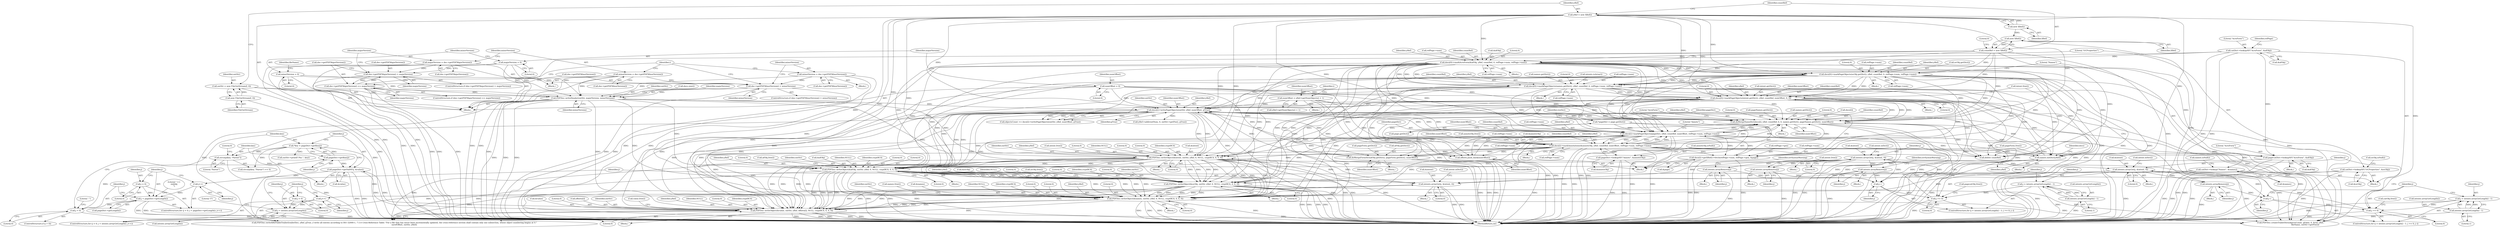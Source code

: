 digraph "0_poppler_5c9b08a875b07853be6c44e43ff5f7f059df666a@API" {
"1001024" [label="(Call,strcmp(key, \"Parent\"))"];
"1001013" [label="(Call,*key = pageDict->getKey(j))"];
"1001015" [label="(Call,pageDict->getKey(j))"];
"1001007" [label="(Call,j > 0)"];
"1001000" [label="(Call,j < pageDict->getLength())"];
"1000997" [label="(Call,j = 0)"];
"1001003" [label="(Call,j++)"];
"1001018" [label="(Call,pageDict->getValNF(j, &value))"];
"1001039" [label="(Call,PDFDoc::writeObject(&value, outStr, yRef, offsets[i], NULL, cryptRC4, 0, 0, 0))"];
"1000848" [label="(Call,PDFDoc::writeObject(&intent, outStr, yRef, 0, NULL, cryptRC4, 0, 0, 0))"];
"1000840" [label="(Call,intents.arrayGet(j, &intent, 0))"];
"1000833" [label="(Call,j < intents.arrayGetLength())"];
"1000836" [label="(Call,j++)"];
"1000830" [label="(Call,j = 0)"];
"1000466" [label="(Call,intents.arrayGet(j, &intent, 0))"];
"1000459" [label="(Call,j >= 0)"];
"1000454" [label="(Call,j = intents.arrayGetLength() - 1)"];
"1000456" [label="(Call,intents.arrayGetLength() - 1)"];
"1000462" [label="(Call,j--)"];
"1000558" [label="(Call,intents.arrayRemove(j))"];
"1000537" [label="(Call,intents.arrayRemove(j))"];
"1000548" [label="(Call,intents.arrayRemove(j))"];
"1000592" [label="(Call,intents.arrayGet(j, &intent, 0))"];
"1000585" [label="(Call,j >= 0)"];
"1000588" [label="(Call,j--)"];
"1000609" [label="(Call,intents.arrayRemove(j))"];
"1000580" [label="(Call,j = intents.arrayGetLength() - 1)"];
"1000582" [label="(Call,intents.arrayGetLength() - 1)"];
"1000792" [label="(Call,docs[i]->writePageObjects(outStr, yRef, numOffset, gTrue))"];
"1000316" [label="(Call,PDFDoc::writeHeader(outStr, majorVersion, minorVersion))"];
"1000299" [label="(Call,outStr = new FileOutStream(f, 0))"];
"1000301" [label="(Call,new FileOutStream(f, 0))"];
"1000124" [label="(Call,majorVersion = 0)"];
"1000234" [label="(Call,majorVersion = doc->getPDFMajorVersion())"];
"1000242" [label="(Call,doc->getPDFMajorVersion() == majorVersion)"];
"1000230" [label="(Call,doc->getPDFMajorVersion() > majorVersion)"];
"1000237" [label="(Call,minorVersion = doc->getPDFMinorVersion())"];
"1000247" [label="(Call,doc->getPDFMinorVersion() > minorVersion)"];
"1000251" [label="(Call,minorVersion = doc->getPDFMinorVersion())"];
"1000128" [label="(Call,minorVersion = 0)"];
"1000747" [label="(Call,doMergeNameDict(docs[i], yRef, countRef, 0, 0, names.getDict(), pageNames.getDict(), numOffset))"];
"1000303" [label="(Call,yRef = new XRef())"];
"1000305" [label="(Call,new XRef())"];
"1000600" [label="(Call,docs[0]->markPageObjects(intent.getDict(), yRef, countRef, numOffset, 0, 0))"];
"1000403" [label="(Call,docs[0]->markPageObjects(names.getDict(), yRef, countRef, 0, refPage->num, refPage->num))"];
"1000380" [label="(Call,docs[0]->markPageObjects(ocObj.getDict(), yRef, countRef, 0, refPage->num, refPage->num))"];
"1000356" [label="(Call,docs[0]->markAcroForm(&afObj, yRef, countRef, 0, refPage->num, refPage->num))"];
"1000341" [label="(Call,catDict->lookupNF(\"AcroForm\", &afObj))"];
"1000307" [label="(Call,countRef = new XRef())"];
"1000309" [label="(Call,new XRef())"];
"1000110" [label="(Call,numOffset = 0)"];
"1000745" [label="(Call,names.initDict(yRef))"];
"1000707" [label="(Call,docs[i]->markAnnotations(&annotsObj, yRef, countRef, numOffset, refPage->num, refPage->num))"];
"1000699" [label="(Call,pageDict->lookupNF(\"Annots\", &annotsObj))"];
"1000687" [label="(Call,docs[i]->markPageObjects(pageDict, yRef, countRef, numOffset, refPage->num, refPage->num))"];
"1000661" [label="(Call,*pageDict = page.getDict())"];
"1000685" [label="(Call,offsets.push_back(numOffset))"];
"1000797" [label="(Call,numOffset = yRef->getNumObjects() + 1)"];
"1000651" [label="(Call,docs[i]->getXRef()->fetch(refPage->num, refPage->gen, &page))"];
"1000783" [label="(Call,doMergeFormDict(afObj.getDict(), pageForm.getDict(), numOffset))"];
"1000889" [label="(Call,PDFDoc::writeObject(&ocObj, outStr, yRef, 0, NULL, cryptRC4, 0, 0, 0))"];
"1000368" [label="(Call,catDict->lookupNF(\"OCProperties\", &ocObj))"];
"1000869" [label="(Call,PDFDoc::writeObject(&afObj, outStr, yRef, 0, NULL, cryptRC4, 0, 0, 0))"];
"1000775" [label="(Call,pageCatDict->lookupNF(\"AcroForm\", &afObj))"];
"1000909" [label="(Call,PDFDoc::writeObject(&names, outStr, yRef, 0, NULL, cryptRC4, 0, 0, 0))"];
"1000391" [label="(Call,catDict->lookup(\"Names\", &names))"];
"1000457" [label="(Call,intents.arrayGetLength())"];
"1001002" [label="(Call,pageDict->getLength())"];
"1000661" [label="(Call,*pageDict = page.getDict())"];
"1000600" [label="(Call,docs[0]->markPageObjects(intent.getDict(), yRef, countRef, numOffset, 0, 0))"];
"1000592" [label="(Call,intents.arrayGet(j, &intent, 0))"];
"1000739" [label="(Block,)"];
"1000570" [label="(Call,pagecatObj.free())"];
"1000910" [label="(Call,&names)"];
"1000609" [label="(Call,intents.arrayRemove(j))"];
"1000316" [label="(Call,PDFDoc::writeHeader(outStr, majorVersion, minorVersion))"];
"1000369" [label="(Literal,\"OCProperties\")"];
"1000110" [label="(Call,numOffset = 0)"];
"1001051" [label="(Literal,0)"];
"1000835" [label="(Call,intents.arrayGetLength())"];
"1000834" [label="(Identifier,j)"];
"1000701" [label="(Call,&annotsObj)"];
"1000785" [label="(Call,pageForm.getDict())"];
"1000794" [label="(Identifier,yRef)"];
"1000878" [label="(Literal,0)"];
"1001040" [label="(Call,&value)"];
"1000605" [label="(Literal,0)"];
"1000873" [label="(Identifier,yRef)"];
"1000328" [label="(Block,)"];
"1000593" [label="(Identifier,j)"];
"1000461" [label="(Literal,0)"];
"1000999" [label="(Literal,0)"];
"1001026" [label="(Literal,\"Parent\")"];
"1000307" [label="(Call,countRef = new XRef())"];
"1000463" [label="(Identifier,j)"];
"1000793" [label="(Identifier,outStr)"];
"1000584" [label="(Literal,1)"];
"1000915" [label="(Identifier,NULL)"];
"1000317" [label="(Identifier,outStr)"];
"1000357" [label="(Call,&afObj)"];
"1000782" [label="(Block,)"];
"1000663" [label="(Call,page.getDict())"];
"1000687" [label="(Call,docs[i]->markPageObjects(pageDict, yRef, countRef, numOffset, refPage->num, refPage->num))"];
"1000912" [label="(Identifier,outStr)"];
"1000836" [label="(Call,j++)"];
"1000877" [label="(Literal,0)"];
"1000536" [label="(Block,)"];
"1000557" [label="(Block,)"];
"1000602" [label="(Identifier,yRef)"];
"1000404" [label="(Call,names.getDict())"];
"1000705" [label="(Call,annotsObj.isNull())"];
"1000305" [label="(Call,new XRef())"];
"1000708" [label="(Call,&annotsObj)"];
"1000248" [label="(Call,doc->getPDFMinorVersion())"];
"1001007" [label="(Call,j > 0)"];
"1000807" [label="(Call,yRef->add(rootNum, 0, outStr->getPos(), gTrue))"];
"1000784" [label="(Call,afObj.getDict())"];
"1000831" [label="(Identifier,j)"];
"1000861" [label="(Literal,\"]\")"];
"1000392" [label="(Literal,\"Names\")"];
"1000690" [label="(Identifier,countRef)"];
"1000384" [label="(Literal,0)"];
"1001050" [label="(Literal,0)"];
"1000385" [label="(Call,refPage->num)"];
"1000919" [label="(Literal,0)"];
"1001001" [label="(Identifier,j)"];
"1000852" [label="(Identifier,yRef)"];
"1000407" [label="(Literal,0)"];
"1000375" [label="(Call,ocObj.isNull())"];
"1000547" [label="(Block,)"];
"1001044" [label="(Call,offsets[i])"];
"1000124" [label="(Call,majorVersion = 0)"];
"1000743" [label="(Block,)"];
"1001042" [label="(Identifier,outStr)"];
"1000842" [label="(Call,&intent)"];
"1000859" [label="(Call,intent.free())"];
"1000251" [label="(Call,minorVersion = doc->getPDFMinorVersion())"];
"1000300" [label="(Identifier,outStr)"];
"1000464" [label="(Block,)"];
"1000458" [label="(Literal,1)"];
"1000368" [label="(Call,catDict->lookupNF(\"OCProperties\", &ocObj))"];
"1000841" [label="(Identifier,j)"];
"1000579" [label="(ControlStructure,for (j = intents.arrayGetLength() - 1; j >= 0; j--))"];
"1000581" [label="(Identifier,j)"];
"1000624" [label="(Block,)"];
"1000467" [label="(Identifier,j)"];
"1000751" [label="(Identifier,yRef)"];
"1000856" [label="(Literal,0)"];
"1000548" [label="(Call,intents.arrayRemove(j))"];
"1000783" [label="(Call,doMergeFormDict(afObj.getDict(), pageForm.getDict(), numOffset))"];
"1000558" [label="(Call,intents.arrayRemove(j))"];
"1000589" [label="(Identifier,j)"];
"1000689" [label="(Identifier,yRef)"];
"1000832" [label="(Literal,0)"];
"1000253" [label="(Call,doc->getPDFMinorVersion())"];
"1000466" [label="(Call,intents.arrayGet(j, &intent, 0))"];
"1000920" [label="(Call,names.free())"];
"1000361" [label="(Literal,0)"];
"1000747" [label="(Call,doMergeNameDict(docs[i], yRef, countRef, 0, 0, names.getDict(), pageNames.getDict(), numOffset))"];
"1000236" [label="(Call,doc->getPDFMajorVersion())"];
"1000599" [label="(Block,)"];
"1000342" [label="(Literal,\"AcroForm\")"];
"1000551" [label="(Identifier,errSyntaxWarning)"];
"1001020" [label="(Call,&value)"];
"1000612" [label="(Call,catObj.free())"];
"1000691" [label="(Identifier,numOffset)"];
"1000711" [label="(Identifier,countRef)"];
"1001015" [label="(Call,pageDict->getKey(j))"];
"1000775" [label="(Call,pageCatDict->lookupNF(\"AcroForm\", &afObj))"];
"1001084" [label="(Call,PDFDoc::writeXRefTableTrailer(trailerDict, yRef, gTrue, // write all entries according to ISO 32000-1, 7.5.4 Cross-Reference Table: \"For a file that has never been incrementally updated, the cross-reference section shall contain only one subsection, whose object numbering begins at 0.\"\n                                uxrefOffset, outStr, yRef))"];
"1000655" [label="(Call,refPage->gen)"];
"1000658" [label="(Call,&page)"];
"1000906" [label="(Block,)"];
"1000838" [label="(Block,)"];
"1000560" [label="(Call,intent.free())"];
"1000699" [label="(Call,pageDict->lookupNF(\"Annots\", &annotsObj))"];
"1000913" [label="(Identifier,yRef)"];
"1000590" [label="(Block,)"];
"1000299" [label="(Call,outStr = new FileOutStream(f, 0))"];
"1000754" [label="(Literal,0)"];
"1000383" [label="(Identifier,countRef)"];
"1000111" [label="(Identifier,numOffset)"];
"1001018" [label="(Call,pageDict->getValNF(j, &value))"];
"1001052" [label="(Call,value.free())"];
"1000104" [label="(Block,)"];
"1000900" [label="(Call,ocObj.free())"];
"1000776" [label="(Literal,\"AcroForm\")"];
"1000854" [label="(Identifier,NULL)"];
"1000250" [label="(Block,)"];
"1000462" [label="(Call,j--)"];
"1000889" [label="(Call,PDFDoc::writeObject(&ocObj, outStr, yRef, 0, NULL, cryptRC4, 0, 0, 0))"];
"1000745" [label="(Call,names.initDict(yRef))"];
"1000326" [label="(Call,docs.size())"];
"1000232" [label="(Identifier,majorVersion)"];
"1000756" [label="(Call,pageNames.getDict())"];
"1000238" [label="(Identifier,minorVersion)"];
"1000382" [label="(Identifier,yRef)"];
"1000700" [label="(Literal,\"Annots\")"];
"1000894" [label="(Literal,0)"];
"1000880" [label="(Call,afObj.free())"];
"1000341" [label="(Call,catDict->lookupNF(\"AcroForm\", &afObj))"];
"1000606" [label="(Literal,0)"];
"1000755" [label="(Call,names.getDict())"];
"1000359" [label="(Identifier,yRef)"];
"1000370" [label="(Call,&ocObj)"];
"1000786" [label="(Identifier,numOffset)"];
"1000456" [label="(Call,intents.arrayGetLength() - 1)"];
"1000896" [label="(Identifier,cryptRC4)"];
"1000393" [label="(Call,&names)"];
"1000692" [label="(Call,refPage->num)"];
"1000585" [label="(Call,j >= 0)"];
"1000695" [label="(Call,refPage->num)"];
"1000774" [label="(Block,)"];
"1000710" [label="(Identifier,yRef)"];
"1000130" [label="(Literal,0)"];
"1000662" [label="(Identifier,pageDict)"];
"1000129" [label="(Identifier,minorVersion)"];
"1000601" [label="(Call,intent.getDict())"];
"1000787" [label="(Call,pageForm.free())"];
"1000886" [label="(Block,)"];
"1000916" [label="(Identifier,cryptRC4)"];
"1000706" [label="(Block,)"];
"1000753" [label="(Literal,0)"];
"1000688" [label="(Identifier,pageDict)"];
"1001043" [label="(Identifier,yRef)"];
"1000857" [label="(Literal,0)"];
"1000128" [label="(Call,minorVersion = 0)"];
"1000379" [label="(Block,)"];
"1000306" [label="(Identifier,XRef)"];
"1000898" [label="(Literal,0)"];
"1001047" [label="(Identifier,NULL)"];
"1000917" [label="(Literal,0)"];
"1000872" [label="(Identifier,outStr)"];
"1000797" [label="(Call,numOffset = yRef->getNumObjects() + 1)"];
"1000234" [label="(Call,majorVersion = doc->getPDFMajorVersion())"];
"1000416" [label="(Call,intents.isArray())"];
"1000870" [label="(Call,&afObj)"];
"1000362" [label="(Call,refPage->num)"];
"1000249" [label="(Identifier,minorVersion)"];
"1001008" [label="(Identifier,j)"];
"1000666" [label="(Identifier,resDict)"];
"1001019" [label="(Identifier,j)"];
"1000837" [label="(Identifier,j)"];
"1000610" [label="(Identifier,j)"];
"1000402" [label="(Block,)"];
"1000853" [label="(Literal,0)"];
"1000847" [label="(Block,)"];
"1001027" [label="(Literal,0)"];
"1000301" [label="(Call,new FileOutStream(f, 0))"];
"1001013" [label="(Call,*key = pageDict->getKey(j))"];
"1000604" [label="(Identifier,numOffset)"];
"1000746" [label="(Identifier,yRef)"];
"1000918" [label="(Literal,0)"];
"1001054" [label="(Literal,\" >>\nendobj\n\")"];
"1000748" [label="(Call,docs[i])"];
"1000846" [label="(Call,intent.isDict())"];
"1000233" [label="(Block,)"];
"1000237" [label="(Call,minorVersion = doc->getPDFMinorVersion())"];
"1000830" [label="(Call,j = 0)"];
"1000583" [label="(Call,intents.arrayGetLength())"];
"1000855" [label="(Identifier,cryptRC4)"];
"1000241" [label="(ControlStructure,if (doc->getPDFMajorVersion() == majorVersion))"];
"1000892" [label="(Identifier,outStr)"];
"1000408" [label="(Call,refPage->num)"];
"1000209" [label="(Identifier,i)"];
"1000549" [label="(Identifier,j)"];
"1000454" [label="(Call,j = intents.arrayGetLength() - 1)"];
"1000235" [label="(Identifier,majorVersion)"];
"1000252" [label="(Identifier,minorVersion)"];
"1000411" [label="(Call,refPage->num)"];
"1000893" [label="(Identifier,yRef)"];
"1000712" [label="(Identifier,numOffset)"];
"1000244" [label="(Identifier,majorVersion)"];
"1000125" [label="(Identifier,majorVersion)"];
"1001075" [label="(Call,PDFDoc::createTrailerDict(objectsCount, gFalse, 0, &ref, yRef,\n                                                fileName, outStr->getPos()))"];
"1000243" [label="(Call,doc->getPDFMajorVersion())"];
"1000997" [label="(Call,j = 0)"];
"1000719" [label="(Call,annotsObj.free())"];
"1000707" [label="(Call,docs[i]->markAnnotations(&annotsObj, yRef, countRef, numOffset, refPage->num, refPage->num))"];
"1000849" [label="(Call,&intent)"];
"1000470" [label="(Literal,0)"];
"1000875" [label="(Identifier,NULL)"];
"1000356" [label="(Call,docs[0]->markAcroForm(&afObj, yRef, countRef, 0, refPage->num, refPage->num))"];
"1000752" [label="(Identifier,countRef)"];
"1000716" [label="(Call,refPage->num)"];
"1000381" [label="(Call,ocObj.getDict())"];
"1001011" [label="(Literal,\" \")"];
"1000634" [label="(Block,)"];
"1000455" [label="(Identifier,j)"];
"1001132" [label="(MethodReturn,int)"];
"1000890" [label="(Call,&ocObj)"];
"1000777" [label="(Call,&afObj)"];
"1001006" [label="(ControlStructure,if (j > 0))"];
"1000319" [label="(Identifier,minorVersion)"];
"1000231" [label="(Call,doc->getPDFMajorVersion())"];
"1000876" [label="(Identifier,cryptRC4)"];
"1000844" [label="(Literal,0)"];
"1000586" [label="(Identifier,j)"];
"1000343" [label="(Call,&afObj)"];
"1000230" [label="(Call,doc->getPDFMajorVersion() > majorVersion)"];
"1000914" [label="(Literal,0)"];
"1001025" [label="(Identifier,key)"];
"1000869" [label="(Call,PDFDoc::writeObject(&afObj, outStr, yRef, 0, NULL, cryptRC4, 0, 0, 0))"];
"1000848" [label="(Call,PDFDoc::writeObject(&intent, outStr, yRef, 0, NULL, cryptRC4, 0, 0, 0))"];
"1000347" [label="(Identifier,refPage)"];
"1000623" [label="(Identifier,i)"];
"1000580" [label="(Call,j = intents.arrayGetLength() - 1)"];
"1000833" [label="(Call,j < intents.arrayGetLength())"];
"1000468" [label="(Call,&intent)"];
"1000391" [label="(Call,catDict->lookup(\"Names\", &names))"];
"1000126" [label="(Literal,0)"];
"1001036" [label="(Call,outStr->printf(\"/%s \", key))"];
"1000312" [label="(Literal,0)"];
"1000403" [label="(Call,docs[0]->markPageObjects(names.getDict(), yRef, countRef, 0, refPage->num, refPage->num))"];
"1000598" [label="(Call,intent.isDict())"];
"1000459" [label="(Call,j >= 0)"];
"1001005" [label="(Block,)"];
"1001003" [label="(Call,j++)"];
"1000713" [label="(Call,refPage->num)"];
"1001004" [label="(Identifier,j)"];
"1000246" [label="(ControlStructure,if (doc->getPDFMinorVersion() > minorVersion))"];
"1000866" [label="(Block,)"];
"1000587" [label="(Literal,0)"];
"1000309" [label="(Call,new XRef())"];
"1001100" [label="(Call,delete countRef)"];
"1000380" [label="(Call,docs[0]->markPageObjects(ocObj.getDict(), yRef, countRef, 0, refPage->num, refPage->num))"];
"1000112" [label="(Literal,0)"];
"1000749" [label="(Identifier,docs)"];
"1000559" [label="(Identifier,j)"];
"1000318" [label="(Identifier,majorVersion)"];
"1000229" [label="(ControlStructure,if (doc->getPDFMajorVersion() > majorVersion))"];
"1001009" [label="(Literal,0)"];
"1000603" [label="(Identifier,countRef)"];
"1000365" [label="(Call,refPage->num)"];
"1000302" [label="(Identifier,FileOutStream)"];
"1000651" [label="(Call,docs[i]->getXRef()->fetch(refPage->num, refPage->gen, &page))"];
"1000686" [label="(Identifier,numOffset)"];
"1000798" [label="(Identifier,numOffset)"];
"1000588" [label="(Call,j--)"];
"1000909" [label="(Call,PDFDoc::writeObject(&names, outStr, yRef, 0, NULL, cryptRC4, 0, 0, 0))"];
"1001049" [label="(Literal,0)"];
"1000874" [label="(Literal,0)"];
"1000360" [label="(Identifier,countRef)"];
"1000472" [label="(Call,intent.isDict())"];
"1000858" [label="(Literal,0)"];
"1000829" [label="(ControlStructure,for (j = 0; j < intents.arrayGetLength(); j++))"];
"1000453" [label="(ControlStructure,for (j = intents.arrayGetLength() - 1; j >= 0; j--))"];
"1000538" [label="(Identifier,j)"];
"1000685" [label="(Call,offsets.push_back(numOffset))"];
"1000998" [label="(Identifier,j)"];
"1000757" [label="(Identifier,numOffset)"];
"1000879" [label="(Literal,0)"];
"1000239" [label="(Call,doc->getPDFMinorVersion())"];
"1001035" [label="(Block,)"];
"1000355" [label="(Block,)"];
"1001023" [label="(Call,strcmp(key, \"Parent\") == 0)"];
"1000406" [label="(Identifier,countRef)"];
"1001048" [label="(Identifier,cryptRC4)"];
"1000537" [label="(Call,intents.arrayRemove(j))"];
"1000799" [label="(Call,yRef->getNumObjects() + 1)"];
"1000792" [label="(Call,docs[i]->writePageObjects(outStr, yRef, numOffset, gTrue))"];
"1000895" [label="(Identifier,NULL)"];
"1000405" [label="(Identifier,yRef)"];
"1000308" [label="(Identifier,countRef)"];
"1000851" [label="(Identifier,outStr)"];
"1000594" [label="(Call,&intent)"];
"1000388" [label="(Call,refPage->num)"];
"1000790" [label="(Call,objectsCount += docs[i]->writePageObjects(outStr, yRef, numOffset, gTrue))"];
"1000242" [label="(Call,doc->getPDFMajorVersion() == majorVersion)"];
"1000398" [label="(Call,names.isNull())"];
"1000596" [label="(Literal,0)"];
"1000608" [label="(Block,)"];
"1001014" [label="(Identifier,key)"];
"1001039" [label="(Call,PDFDoc::writeObject(&value, outStr, yRef, offsets[i], NULL, cryptRC4, 0, 0, 0))"];
"1001016" [label="(Identifier,j)"];
"1000840" [label="(Call,intents.arrayGet(j, &intent, 0))"];
"1000460" [label="(Identifier,j)"];
"1000540" [label="(Identifier,errSyntaxWarning)"];
"1000310" [label="(Identifier,XRef)"];
"1000996" [label="(ControlStructure,for (j = 0; j < pageDict->getLength(); j++))"];
"1000303" [label="(Call,yRef = new XRef())"];
"1000304" [label="(Identifier,yRef)"];
"1000247" [label="(Call,doc->getPDFMinorVersion() > minorVersion)"];
"1000795" [label="(Identifier,numOffset)"];
"1000133" [label="(Identifier,fileName)"];
"1000759" [label="(Literal,\"AcroForm\")"];
"1000899" [label="(Literal,0)"];
"1001000" [label="(Call,j < pageDict->getLength())"];
"1000611" [label="(Call,intent.free())"];
"1001024" [label="(Call,strcmp(key, \"Parent\"))"];
"1000897" [label="(Literal,0)"];
"1000796" [label="(Identifier,gTrue)"];
"1000652" [label="(Call,refPage->num)"];
"1000582" [label="(Call,intents.arrayGetLength() - 1)"];
"1001024" -> "1001023"  [label="AST: "];
"1001024" -> "1001026"  [label="CFG: "];
"1001025" -> "1001024"  [label="AST: "];
"1001026" -> "1001024"  [label="AST: "];
"1001027" -> "1001024"  [label="CFG: "];
"1001024" -> "1001132"  [label="DDG: "];
"1001013" -> "1001024"  [label="DDG: "];
"1001013" -> "1001005"  [label="AST: "];
"1001013" -> "1001015"  [label="CFG: "];
"1001014" -> "1001013"  [label="AST: "];
"1001015" -> "1001013"  [label="AST: "];
"1001019" -> "1001013"  [label="CFG: "];
"1001013" -> "1001132"  [label="DDG: "];
"1001015" -> "1001013"  [label="DDG: "];
"1001013" -> "1001023"  [label="DDG: "];
"1001013" -> "1001036"  [label="DDG: "];
"1001015" -> "1001016"  [label="CFG: "];
"1001016" -> "1001015"  [label="AST: "];
"1001007" -> "1001015"  [label="DDG: "];
"1001015" -> "1001018"  [label="DDG: "];
"1001007" -> "1001006"  [label="AST: "];
"1001007" -> "1001009"  [label="CFG: "];
"1001008" -> "1001007"  [label="AST: "];
"1001009" -> "1001007"  [label="AST: "];
"1001011" -> "1001007"  [label="CFG: "];
"1001014" -> "1001007"  [label="CFG: "];
"1001007" -> "1001132"  [label="DDG: "];
"1001000" -> "1001007"  [label="DDG: "];
"1001000" -> "1000996"  [label="AST: "];
"1001000" -> "1001002"  [label="CFG: "];
"1001001" -> "1001000"  [label="AST: "];
"1001002" -> "1001000"  [label="AST: "];
"1001008" -> "1001000"  [label="CFG: "];
"1001054" -> "1001000"  [label="CFG: "];
"1001000" -> "1001132"  [label="DDG: "];
"1001000" -> "1001132"  [label="DDG: "];
"1000997" -> "1001000"  [label="DDG: "];
"1001003" -> "1001000"  [label="DDG: "];
"1000997" -> "1000996"  [label="AST: "];
"1000997" -> "1000999"  [label="CFG: "];
"1000998" -> "1000997"  [label="AST: "];
"1000999" -> "1000997"  [label="AST: "];
"1001001" -> "1000997"  [label="CFG: "];
"1001003" -> "1000996"  [label="AST: "];
"1001003" -> "1001004"  [label="CFG: "];
"1001004" -> "1001003"  [label="AST: "];
"1001001" -> "1001003"  [label="CFG: "];
"1001018" -> "1001003"  [label="DDG: "];
"1001018" -> "1001005"  [label="AST: "];
"1001018" -> "1001020"  [label="CFG: "];
"1001019" -> "1001018"  [label="AST: "];
"1001020" -> "1001018"  [label="AST: "];
"1001025" -> "1001018"  [label="CFG: "];
"1001018" -> "1001132"  [label="DDG: "];
"1001018" -> "1001132"  [label="DDG: "];
"1001039" -> "1001018"  [label="DDG: "];
"1001018" -> "1001039"  [label="DDG: "];
"1001039" -> "1001035"  [label="AST: "];
"1001039" -> "1001051"  [label="CFG: "];
"1001040" -> "1001039"  [label="AST: "];
"1001042" -> "1001039"  [label="AST: "];
"1001043" -> "1001039"  [label="AST: "];
"1001044" -> "1001039"  [label="AST: "];
"1001047" -> "1001039"  [label="AST: "];
"1001048" -> "1001039"  [label="AST: "];
"1001049" -> "1001039"  [label="AST: "];
"1001050" -> "1001039"  [label="AST: "];
"1001051" -> "1001039"  [label="AST: "];
"1001052" -> "1001039"  [label="CFG: "];
"1001039" -> "1001132"  [label="DDG: "];
"1001039" -> "1001132"  [label="DDG: "];
"1001039" -> "1001132"  [label="DDG: "];
"1001039" -> "1001132"  [label="DDG: "];
"1001039" -> "1001132"  [label="DDG: "];
"1000848" -> "1001039"  [label="DDG: "];
"1000848" -> "1001039"  [label="DDG: "];
"1000848" -> "1001039"  [label="DDG: "];
"1000848" -> "1001039"  [label="DDG: "];
"1000889" -> "1001039"  [label="DDG: "];
"1000889" -> "1001039"  [label="DDG: "];
"1000889" -> "1001039"  [label="DDG: "];
"1000889" -> "1001039"  [label="DDG: "];
"1000909" -> "1001039"  [label="DDG: "];
"1000909" -> "1001039"  [label="DDG: "];
"1000909" -> "1001039"  [label="DDG: "];
"1000909" -> "1001039"  [label="DDG: "];
"1000316" -> "1001039"  [label="DDG: "];
"1000792" -> "1001039"  [label="DDG: "];
"1000792" -> "1001039"  [label="DDG: "];
"1000869" -> "1001039"  [label="DDG: "];
"1000869" -> "1001039"  [label="DDG: "];
"1000869" -> "1001039"  [label="DDG: "];
"1000869" -> "1001039"  [label="DDG: "];
"1000303" -> "1001039"  [label="DDG: "];
"1000600" -> "1001039"  [label="DDG: "];
"1000707" -> "1001039"  [label="DDG: "];
"1000380" -> "1001039"  [label="DDG: "];
"1000356" -> "1001039"  [label="DDG: "];
"1000687" -> "1001039"  [label="DDG: "];
"1000403" -> "1001039"  [label="DDG: "];
"1001039" -> "1001075"  [label="DDG: "];
"1001039" -> "1001084"  [label="DDG: "];
"1000848" -> "1000847"  [label="AST: "];
"1000848" -> "1000858"  [label="CFG: "];
"1000849" -> "1000848"  [label="AST: "];
"1000851" -> "1000848"  [label="AST: "];
"1000852" -> "1000848"  [label="AST: "];
"1000853" -> "1000848"  [label="AST: "];
"1000854" -> "1000848"  [label="AST: "];
"1000855" -> "1000848"  [label="AST: "];
"1000856" -> "1000848"  [label="AST: "];
"1000857" -> "1000848"  [label="AST: "];
"1000858" -> "1000848"  [label="AST: "];
"1000859" -> "1000848"  [label="CFG: "];
"1000848" -> "1001132"  [label="DDG: "];
"1000848" -> "1001132"  [label="DDG: "];
"1000848" -> "1001132"  [label="DDG: "];
"1000848" -> "1001132"  [label="DDG: "];
"1000848" -> "1000840"  [label="DDG: "];
"1000840" -> "1000848"  [label="DDG: "];
"1000792" -> "1000848"  [label="DDG: "];
"1000792" -> "1000848"  [label="DDG: "];
"1000316" -> "1000848"  [label="DDG: "];
"1000303" -> "1000848"  [label="DDG: "];
"1000600" -> "1000848"  [label="DDG: "];
"1000707" -> "1000848"  [label="DDG: "];
"1000380" -> "1000848"  [label="DDG: "];
"1000356" -> "1000848"  [label="DDG: "];
"1000687" -> "1000848"  [label="DDG: "];
"1000403" -> "1000848"  [label="DDG: "];
"1000848" -> "1000869"  [label="DDG: "];
"1000848" -> "1000869"  [label="DDG: "];
"1000848" -> "1000869"  [label="DDG: "];
"1000848" -> "1000869"  [label="DDG: "];
"1000848" -> "1000889"  [label="DDG: "];
"1000848" -> "1000889"  [label="DDG: "];
"1000848" -> "1000889"  [label="DDG: "];
"1000848" -> "1000889"  [label="DDG: "];
"1000848" -> "1000909"  [label="DDG: "];
"1000848" -> "1000909"  [label="DDG: "];
"1000848" -> "1000909"  [label="DDG: "];
"1000848" -> "1000909"  [label="DDG: "];
"1000848" -> "1001075"  [label="DDG: "];
"1000848" -> "1001084"  [label="DDG: "];
"1000840" -> "1000838"  [label="AST: "];
"1000840" -> "1000844"  [label="CFG: "];
"1000841" -> "1000840"  [label="AST: "];
"1000842" -> "1000840"  [label="AST: "];
"1000844" -> "1000840"  [label="AST: "];
"1000846" -> "1000840"  [label="CFG: "];
"1000840" -> "1001132"  [label="DDG: "];
"1000840" -> "1001132"  [label="DDG: "];
"1000840" -> "1000836"  [label="DDG: "];
"1000833" -> "1000840"  [label="DDG: "];
"1000466" -> "1000840"  [label="DDG: "];
"1000592" -> "1000840"  [label="DDG: "];
"1000833" -> "1000829"  [label="AST: "];
"1000833" -> "1000835"  [label="CFG: "];
"1000834" -> "1000833"  [label="AST: "];
"1000835" -> "1000833"  [label="AST: "];
"1000841" -> "1000833"  [label="CFG: "];
"1000861" -> "1000833"  [label="CFG: "];
"1000833" -> "1001132"  [label="DDG: "];
"1000833" -> "1001132"  [label="DDG: "];
"1000836" -> "1000833"  [label="DDG: "];
"1000830" -> "1000833"  [label="DDG: "];
"1000836" -> "1000829"  [label="AST: "];
"1000836" -> "1000837"  [label="CFG: "];
"1000837" -> "1000836"  [label="AST: "];
"1000834" -> "1000836"  [label="CFG: "];
"1000830" -> "1000829"  [label="AST: "];
"1000830" -> "1000832"  [label="CFG: "];
"1000831" -> "1000830"  [label="AST: "];
"1000832" -> "1000830"  [label="AST: "];
"1000834" -> "1000830"  [label="CFG: "];
"1000466" -> "1000464"  [label="AST: "];
"1000466" -> "1000470"  [label="CFG: "];
"1000467" -> "1000466"  [label="AST: "];
"1000468" -> "1000466"  [label="AST: "];
"1000470" -> "1000466"  [label="AST: "];
"1000472" -> "1000466"  [label="CFG: "];
"1000466" -> "1001132"  [label="DDG: "];
"1000466" -> "1001132"  [label="DDG: "];
"1000466" -> "1000462"  [label="DDG: "];
"1000459" -> "1000466"  [label="DDG: "];
"1000466" -> "1000537"  [label="DDG: "];
"1000466" -> "1000548"  [label="DDG: "];
"1000466" -> "1000558"  [label="DDG: "];
"1000466" -> "1000592"  [label="DDG: "];
"1000459" -> "1000453"  [label="AST: "];
"1000459" -> "1000461"  [label="CFG: "];
"1000460" -> "1000459"  [label="AST: "];
"1000461" -> "1000459"  [label="AST: "];
"1000467" -> "1000459"  [label="CFG: "];
"1000570" -> "1000459"  [label="CFG: "];
"1000459" -> "1001132"  [label="DDG: "];
"1000454" -> "1000459"  [label="DDG: "];
"1000462" -> "1000459"  [label="DDG: "];
"1000454" -> "1000453"  [label="AST: "];
"1000454" -> "1000456"  [label="CFG: "];
"1000455" -> "1000454"  [label="AST: "];
"1000456" -> "1000454"  [label="AST: "];
"1000460" -> "1000454"  [label="CFG: "];
"1000454" -> "1001132"  [label="DDG: "];
"1000456" -> "1000454"  [label="DDG: "];
"1000456" -> "1000454"  [label="DDG: "];
"1000456" -> "1000458"  [label="CFG: "];
"1000457" -> "1000456"  [label="AST: "];
"1000458" -> "1000456"  [label="AST: "];
"1000456" -> "1001132"  [label="DDG: "];
"1000462" -> "1000453"  [label="AST: "];
"1000462" -> "1000463"  [label="CFG: "];
"1000463" -> "1000462"  [label="AST: "];
"1000460" -> "1000462"  [label="CFG: "];
"1000558" -> "1000462"  [label="DDG: "];
"1000537" -> "1000462"  [label="DDG: "];
"1000548" -> "1000462"  [label="DDG: "];
"1000558" -> "1000557"  [label="AST: "];
"1000558" -> "1000559"  [label="CFG: "];
"1000559" -> "1000558"  [label="AST: "];
"1000560" -> "1000558"  [label="CFG: "];
"1000558" -> "1001132"  [label="DDG: "];
"1000537" -> "1000536"  [label="AST: "];
"1000537" -> "1000538"  [label="CFG: "];
"1000538" -> "1000537"  [label="AST: "];
"1000540" -> "1000537"  [label="CFG: "];
"1000537" -> "1001132"  [label="DDG: "];
"1000548" -> "1000547"  [label="AST: "];
"1000548" -> "1000549"  [label="CFG: "];
"1000549" -> "1000548"  [label="AST: "];
"1000551" -> "1000548"  [label="CFG: "];
"1000548" -> "1001132"  [label="DDG: "];
"1000592" -> "1000590"  [label="AST: "];
"1000592" -> "1000596"  [label="CFG: "];
"1000593" -> "1000592"  [label="AST: "];
"1000594" -> "1000592"  [label="AST: "];
"1000596" -> "1000592"  [label="AST: "];
"1000598" -> "1000592"  [label="CFG: "];
"1000592" -> "1001132"  [label="DDG: "];
"1000592" -> "1001132"  [label="DDG: "];
"1000592" -> "1000588"  [label="DDG: "];
"1000585" -> "1000592"  [label="DDG: "];
"1000592" -> "1000609"  [label="DDG: "];
"1000585" -> "1000579"  [label="AST: "];
"1000585" -> "1000587"  [label="CFG: "];
"1000586" -> "1000585"  [label="AST: "];
"1000587" -> "1000585"  [label="AST: "];
"1000593" -> "1000585"  [label="CFG: "];
"1000612" -> "1000585"  [label="CFG: "];
"1000585" -> "1001132"  [label="DDG: "];
"1000588" -> "1000585"  [label="DDG: "];
"1000580" -> "1000585"  [label="DDG: "];
"1000588" -> "1000579"  [label="AST: "];
"1000588" -> "1000589"  [label="CFG: "];
"1000589" -> "1000588"  [label="AST: "];
"1000586" -> "1000588"  [label="CFG: "];
"1000609" -> "1000588"  [label="DDG: "];
"1000609" -> "1000608"  [label="AST: "];
"1000609" -> "1000610"  [label="CFG: "];
"1000610" -> "1000609"  [label="AST: "];
"1000611" -> "1000609"  [label="CFG: "];
"1000609" -> "1001132"  [label="DDG: "];
"1000580" -> "1000579"  [label="AST: "];
"1000580" -> "1000582"  [label="CFG: "];
"1000581" -> "1000580"  [label="AST: "];
"1000582" -> "1000580"  [label="AST: "];
"1000586" -> "1000580"  [label="CFG: "];
"1000580" -> "1001132"  [label="DDG: "];
"1000582" -> "1000580"  [label="DDG: "];
"1000582" -> "1000580"  [label="DDG: "];
"1000582" -> "1000584"  [label="CFG: "];
"1000583" -> "1000582"  [label="AST: "];
"1000584" -> "1000582"  [label="AST: "];
"1000582" -> "1001132"  [label="DDG: "];
"1000792" -> "1000790"  [label="AST: "];
"1000792" -> "1000796"  [label="CFG: "];
"1000793" -> "1000792"  [label="AST: "];
"1000794" -> "1000792"  [label="AST: "];
"1000795" -> "1000792"  [label="AST: "];
"1000796" -> "1000792"  [label="AST: "];
"1000790" -> "1000792"  [label="CFG: "];
"1000792" -> "1000687"  [label="DDG: "];
"1000792" -> "1000745"  [label="DDG: "];
"1000792" -> "1000747"  [label="DDG: "];
"1000792" -> "1000790"  [label="DDG: "];
"1000792" -> "1000790"  [label="DDG: "];
"1000792" -> "1000790"  [label="DDG: "];
"1000792" -> "1000790"  [label="DDG: "];
"1000316" -> "1000792"  [label="DDG: "];
"1000747" -> "1000792"  [label="DDG: "];
"1000747" -> "1000792"  [label="DDG: "];
"1000303" -> "1000792"  [label="DDG: "];
"1000600" -> "1000792"  [label="DDG: "];
"1000600" -> "1000792"  [label="DDG: "];
"1000707" -> "1000792"  [label="DDG: "];
"1000707" -> "1000792"  [label="DDG: "];
"1000380" -> "1000792"  [label="DDG: "];
"1000356" -> "1000792"  [label="DDG: "];
"1000687" -> "1000792"  [label="DDG: "];
"1000687" -> "1000792"  [label="DDG: "];
"1000403" -> "1000792"  [label="DDG: "];
"1000783" -> "1000792"  [label="DDG: "];
"1000797" -> "1000792"  [label="DDG: "];
"1000110" -> "1000792"  [label="DDG: "];
"1000792" -> "1000807"  [label="DDG: "];
"1000792" -> "1000869"  [label="DDG: "];
"1000792" -> "1000869"  [label="DDG: "];
"1000792" -> "1000889"  [label="DDG: "];
"1000792" -> "1000889"  [label="DDG: "];
"1000792" -> "1000909"  [label="DDG: "];
"1000792" -> "1000909"  [label="DDG: "];
"1000792" -> "1001075"  [label="DDG: "];
"1000792" -> "1001084"  [label="DDG: "];
"1000316" -> "1000104"  [label="AST: "];
"1000316" -> "1000319"  [label="CFG: "];
"1000317" -> "1000316"  [label="AST: "];
"1000318" -> "1000316"  [label="AST: "];
"1000319" -> "1000316"  [label="AST: "];
"1000326" -> "1000316"  [label="CFG: "];
"1000316" -> "1001132"  [label="DDG: "];
"1000316" -> "1001132"  [label="DDG: "];
"1000316" -> "1001132"  [label="DDG: "];
"1000299" -> "1000316"  [label="DDG: "];
"1000124" -> "1000316"  [label="DDG: "];
"1000234" -> "1000316"  [label="DDG: "];
"1000242" -> "1000316"  [label="DDG: "];
"1000237" -> "1000316"  [label="DDG: "];
"1000247" -> "1000316"  [label="DDG: "];
"1000251" -> "1000316"  [label="DDG: "];
"1000128" -> "1000316"  [label="DDG: "];
"1000316" -> "1000869"  [label="DDG: "];
"1000316" -> "1000889"  [label="DDG: "];
"1000316" -> "1000909"  [label="DDG: "];
"1000316" -> "1001084"  [label="DDG: "];
"1000299" -> "1000104"  [label="AST: "];
"1000299" -> "1000301"  [label="CFG: "];
"1000300" -> "1000299"  [label="AST: "];
"1000301" -> "1000299"  [label="AST: "];
"1000304" -> "1000299"  [label="CFG: "];
"1000299" -> "1001132"  [label="DDG: "];
"1000301" -> "1000299"  [label="DDG: "];
"1000301" -> "1000302"  [label="CFG: "];
"1000302" -> "1000301"  [label="AST: "];
"1000301" -> "1001132"  [label="DDG: "];
"1000124" -> "1000104"  [label="AST: "];
"1000124" -> "1000126"  [label="CFG: "];
"1000125" -> "1000124"  [label="AST: "];
"1000126" -> "1000124"  [label="AST: "];
"1000129" -> "1000124"  [label="CFG: "];
"1000124" -> "1001132"  [label="DDG: "];
"1000124" -> "1000230"  [label="DDG: "];
"1000234" -> "1000233"  [label="AST: "];
"1000234" -> "1000236"  [label="CFG: "];
"1000235" -> "1000234"  [label="AST: "];
"1000236" -> "1000234"  [label="AST: "];
"1000238" -> "1000234"  [label="CFG: "];
"1000234" -> "1001132"  [label="DDG: "];
"1000234" -> "1001132"  [label="DDG: "];
"1000234" -> "1000230"  [label="DDG: "];
"1000242" -> "1000241"  [label="AST: "];
"1000242" -> "1000244"  [label="CFG: "];
"1000243" -> "1000242"  [label="AST: "];
"1000244" -> "1000242"  [label="AST: "];
"1000248" -> "1000242"  [label="CFG: "];
"1000209" -> "1000242"  [label="CFG: "];
"1000242" -> "1001132"  [label="DDG: "];
"1000242" -> "1001132"  [label="DDG: "];
"1000242" -> "1001132"  [label="DDG: "];
"1000242" -> "1000230"  [label="DDG: "];
"1000230" -> "1000242"  [label="DDG: "];
"1000230" -> "1000229"  [label="AST: "];
"1000230" -> "1000232"  [label="CFG: "];
"1000231" -> "1000230"  [label="AST: "];
"1000232" -> "1000230"  [label="AST: "];
"1000235" -> "1000230"  [label="CFG: "];
"1000243" -> "1000230"  [label="CFG: "];
"1000230" -> "1001132"  [label="DDG: "];
"1000237" -> "1000233"  [label="AST: "];
"1000237" -> "1000239"  [label="CFG: "];
"1000238" -> "1000237"  [label="AST: "];
"1000239" -> "1000237"  [label="AST: "];
"1000209" -> "1000237"  [label="CFG: "];
"1000237" -> "1001132"  [label="DDG: "];
"1000237" -> "1001132"  [label="DDG: "];
"1000237" -> "1000247"  [label="DDG: "];
"1000247" -> "1000246"  [label="AST: "];
"1000247" -> "1000249"  [label="CFG: "];
"1000248" -> "1000247"  [label="AST: "];
"1000249" -> "1000247"  [label="AST: "];
"1000252" -> "1000247"  [label="CFG: "];
"1000209" -> "1000247"  [label="CFG: "];
"1000247" -> "1001132"  [label="DDG: "];
"1000247" -> "1001132"  [label="DDG: "];
"1000247" -> "1001132"  [label="DDG: "];
"1000251" -> "1000247"  [label="DDG: "];
"1000128" -> "1000247"  [label="DDG: "];
"1000251" -> "1000250"  [label="AST: "];
"1000251" -> "1000253"  [label="CFG: "];
"1000252" -> "1000251"  [label="AST: "];
"1000253" -> "1000251"  [label="AST: "];
"1000209" -> "1000251"  [label="CFG: "];
"1000251" -> "1001132"  [label="DDG: "];
"1000251" -> "1001132"  [label="DDG: "];
"1000128" -> "1000104"  [label="AST: "];
"1000128" -> "1000130"  [label="CFG: "];
"1000129" -> "1000128"  [label="AST: "];
"1000130" -> "1000128"  [label="AST: "];
"1000133" -> "1000128"  [label="CFG: "];
"1000128" -> "1001132"  [label="DDG: "];
"1000747" -> "1000739"  [label="AST: "];
"1000747" -> "1000757"  [label="CFG: "];
"1000748" -> "1000747"  [label="AST: "];
"1000751" -> "1000747"  [label="AST: "];
"1000752" -> "1000747"  [label="AST: "];
"1000753" -> "1000747"  [label="AST: "];
"1000754" -> "1000747"  [label="AST: "];
"1000755" -> "1000747"  [label="AST: "];
"1000756" -> "1000747"  [label="AST: "];
"1000757" -> "1000747"  [label="AST: "];
"1000759" -> "1000747"  [label="CFG: "];
"1000747" -> "1001132"  [label="DDG: "];
"1000747" -> "1001132"  [label="DDG: "];
"1000747" -> "1001132"  [label="DDG: "];
"1000747" -> "1001132"  [label="DDG: "];
"1000747" -> "1000687"  [label="DDG: "];
"1000303" -> "1000747"  [label="DDG: "];
"1000600" -> "1000747"  [label="DDG: "];
"1000600" -> "1000747"  [label="DDG: "];
"1000600" -> "1000747"  [label="DDG: "];
"1000745" -> "1000747"  [label="DDG: "];
"1000707" -> "1000747"  [label="DDG: "];
"1000707" -> "1000747"  [label="DDG: "];
"1000707" -> "1000747"  [label="DDG: "];
"1000380" -> "1000747"  [label="DDG: "];
"1000380" -> "1000747"  [label="DDG: "];
"1000356" -> "1000747"  [label="DDG: "];
"1000356" -> "1000747"  [label="DDG: "];
"1000687" -> "1000747"  [label="DDG: "];
"1000687" -> "1000747"  [label="DDG: "];
"1000687" -> "1000747"  [label="DDG: "];
"1000403" -> "1000747"  [label="DDG: "];
"1000403" -> "1000747"  [label="DDG: "];
"1000307" -> "1000747"  [label="DDG: "];
"1000797" -> "1000747"  [label="DDG: "];
"1000110" -> "1000747"  [label="DDG: "];
"1000747" -> "1000783"  [label="DDG: "];
"1000747" -> "1001100"  [label="DDG: "];
"1000303" -> "1000104"  [label="AST: "];
"1000303" -> "1000305"  [label="CFG: "];
"1000304" -> "1000303"  [label="AST: "];
"1000305" -> "1000303"  [label="AST: "];
"1000308" -> "1000303"  [label="CFG: "];
"1000305" -> "1000303"  [label="DDG: "];
"1000303" -> "1000356"  [label="DDG: "];
"1000303" -> "1000380"  [label="DDG: "];
"1000303" -> "1000403"  [label="DDG: "];
"1000303" -> "1000600"  [label="DDG: "];
"1000303" -> "1000687"  [label="DDG: "];
"1000303" -> "1000745"  [label="DDG: "];
"1000303" -> "1000869"  [label="DDG: "];
"1000303" -> "1000889"  [label="DDG: "];
"1000303" -> "1000909"  [label="DDG: "];
"1000303" -> "1001075"  [label="DDG: "];
"1000305" -> "1000306"  [label="CFG: "];
"1000306" -> "1000305"  [label="AST: "];
"1000305" -> "1000309"  [label="DDG: "];
"1000600" -> "1000599"  [label="AST: "];
"1000600" -> "1000606"  [label="CFG: "];
"1000601" -> "1000600"  [label="AST: "];
"1000602" -> "1000600"  [label="AST: "];
"1000603" -> "1000600"  [label="AST: "];
"1000604" -> "1000600"  [label="AST: "];
"1000605" -> "1000600"  [label="AST: "];
"1000606" -> "1000600"  [label="AST: "];
"1000611" -> "1000600"  [label="CFG: "];
"1000600" -> "1001132"  [label="DDG: "];
"1000600" -> "1001132"  [label="DDG: "];
"1000600" -> "1001132"  [label="DDG: "];
"1000403" -> "1000600"  [label="DDG: "];
"1000403" -> "1000600"  [label="DDG: "];
"1000380" -> "1000600"  [label="DDG: "];
"1000380" -> "1000600"  [label="DDG: "];
"1000356" -> "1000600"  [label="DDG: "];
"1000356" -> "1000600"  [label="DDG: "];
"1000307" -> "1000600"  [label="DDG: "];
"1000110" -> "1000600"  [label="DDG: "];
"1000600" -> "1000685"  [label="DDG: "];
"1000600" -> "1000687"  [label="DDG: "];
"1000600" -> "1000687"  [label="DDG: "];
"1000600" -> "1000745"  [label="DDG: "];
"1000600" -> "1000783"  [label="DDG: "];
"1000600" -> "1000869"  [label="DDG: "];
"1000600" -> "1000889"  [label="DDG: "];
"1000600" -> "1000909"  [label="DDG: "];
"1000600" -> "1001075"  [label="DDG: "];
"1000600" -> "1001100"  [label="DDG: "];
"1000403" -> "1000402"  [label="AST: "];
"1000403" -> "1000411"  [label="CFG: "];
"1000404" -> "1000403"  [label="AST: "];
"1000405" -> "1000403"  [label="AST: "];
"1000406" -> "1000403"  [label="AST: "];
"1000407" -> "1000403"  [label="AST: "];
"1000408" -> "1000403"  [label="AST: "];
"1000411" -> "1000403"  [label="AST: "];
"1000416" -> "1000403"  [label="CFG: "];
"1000403" -> "1001132"  [label="DDG: "];
"1000403" -> "1001132"  [label="DDG: "];
"1000403" -> "1001132"  [label="DDG: "];
"1000380" -> "1000403"  [label="DDG: "];
"1000380" -> "1000403"  [label="DDG: "];
"1000380" -> "1000403"  [label="DDG: "];
"1000356" -> "1000403"  [label="DDG: "];
"1000356" -> "1000403"  [label="DDG: "];
"1000356" -> "1000403"  [label="DDG: "];
"1000307" -> "1000403"  [label="DDG: "];
"1000403" -> "1000651"  [label="DDG: "];
"1000403" -> "1000687"  [label="DDG: "];
"1000403" -> "1000687"  [label="DDG: "];
"1000403" -> "1000745"  [label="DDG: "];
"1000403" -> "1000869"  [label="DDG: "];
"1000403" -> "1000889"  [label="DDG: "];
"1000403" -> "1000909"  [label="DDG: "];
"1000403" -> "1001075"  [label="DDG: "];
"1000403" -> "1001100"  [label="DDG: "];
"1000380" -> "1000379"  [label="AST: "];
"1000380" -> "1000388"  [label="CFG: "];
"1000381" -> "1000380"  [label="AST: "];
"1000382" -> "1000380"  [label="AST: "];
"1000383" -> "1000380"  [label="AST: "];
"1000384" -> "1000380"  [label="AST: "];
"1000385" -> "1000380"  [label="AST: "];
"1000388" -> "1000380"  [label="AST: "];
"1000392" -> "1000380"  [label="CFG: "];
"1000380" -> "1001132"  [label="DDG: "];
"1000380" -> "1001132"  [label="DDG: "];
"1000380" -> "1001132"  [label="DDG: "];
"1000356" -> "1000380"  [label="DDG: "];
"1000356" -> "1000380"  [label="DDG: "];
"1000356" -> "1000380"  [label="DDG: "];
"1000307" -> "1000380"  [label="DDG: "];
"1000380" -> "1000651"  [label="DDG: "];
"1000380" -> "1000687"  [label="DDG: "];
"1000380" -> "1000687"  [label="DDG: "];
"1000380" -> "1000745"  [label="DDG: "];
"1000380" -> "1000869"  [label="DDG: "];
"1000380" -> "1000889"  [label="DDG: "];
"1000380" -> "1000909"  [label="DDG: "];
"1000380" -> "1001075"  [label="DDG: "];
"1000380" -> "1001100"  [label="DDG: "];
"1000356" -> "1000355"  [label="AST: "];
"1000356" -> "1000365"  [label="CFG: "];
"1000357" -> "1000356"  [label="AST: "];
"1000359" -> "1000356"  [label="AST: "];
"1000360" -> "1000356"  [label="AST: "];
"1000361" -> "1000356"  [label="AST: "];
"1000362" -> "1000356"  [label="AST: "];
"1000365" -> "1000356"  [label="AST: "];
"1000369" -> "1000356"  [label="CFG: "];
"1000356" -> "1001132"  [label="DDG: "];
"1000356" -> "1001132"  [label="DDG: "];
"1000356" -> "1001132"  [label="DDG: "];
"1000341" -> "1000356"  [label="DDG: "];
"1000307" -> "1000356"  [label="DDG: "];
"1000356" -> "1000651"  [label="DDG: "];
"1000356" -> "1000687"  [label="DDG: "];
"1000356" -> "1000687"  [label="DDG: "];
"1000356" -> "1000745"  [label="DDG: "];
"1000356" -> "1000775"  [label="DDG: "];
"1000356" -> "1000869"  [label="DDG: "];
"1000356" -> "1000869"  [label="DDG: "];
"1000356" -> "1000889"  [label="DDG: "];
"1000356" -> "1000909"  [label="DDG: "];
"1000356" -> "1001075"  [label="DDG: "];
"1000356" -> "1001100"  [label="DDG: "];
"1000341" -> "1000328"  [label="AST: "];
"1000341" -> "1000343"  [label="CFG: "];
"1000342" -> "1000341"  [label="AST: "];
"1000343" -> "1000341"  [label="AST: "];
"1000347" -> "1000341"  [label="CFG: "];
"1000341" -> "1001132"  [label="DDG: "];
"1000341" -> "1001132"  [label="DDG: "];
"1000341" -> "1000775"  [label="DDG: "];
"1000341" -> "1000869"  [label="DDG: "];
"1000307" -> "1000104"  [label="AST: "];
"1000307" -> "1000309"  [label="CFG: "];
"1000308" -> "1000307"  [label="AST: "];
"1000309" -> "1000307"  [label="AST: "];
"1000312" -> "1000307"  [label="CFG: "];
"1000307" -> "1001132"  [label="DDG: "];
"1000309" -> "1000307"  [label="DDG: "];
"1000307" -> "1000687"  [label="DDG: "];
"1000307" -> "1001100"  [label="DDG: "];
"1000309" -> "1000310"  [label="CFG: "];
"1000310" -> "1000309"  [label="AST: "];
"1000309" -> "1001132"  [label="DDG: "];
"1000110" -> "1000104"  [label="AST: "];
"1000110" -> "1000112"  [label="CFG: "];
"1000111" -> "1000110"  [label="AST: "];
"1000112" -> "1000110"  [label="AST: "];
"1000125" -> "1000110"  [label="CFG: "];
"1000110" -> "1001132"  [label="DDG: "];
"1000110" -> "1000685"  [label="DDG: "];
"1000110" -> "1000783"  [label="DDG: "];
"1000745" -> "1000743"  [label="AST: "];
"1000745" -> "1000746"  [label="CFG: "];
"1000746" -> "1000745"  [label="AST: "];
"1000749" -> "1000745"  [label="CFG: "];
"1000745" -> "1001132"  [label="DDG: "];
"1000707" -> "1000745"  [label="DDG: "];
"1000687" -> "1000745"  [label="DDG: "];
"1000707" -> "1000706"  [label="AST: "];
"1000707" -> "1000716"  [label="CFG: "];
"1000708" -> "1000707"  [label="AST: "];
"1000710" -> "1000707"  [label="AST: "];
"1000711" -> "1000707"  [label="AST: "];
"1000712" -> "1000707"  [label="AST: "];
"1000713" -> "1000707"  [label="AST: "];
"1000716" -> "1000707"  [label="AST: "];
"1000719" -> "1000707"  [label="CFG: "];
"1000707" -> "1001132"  [label="DDG: "];
"1000707" -> "1001132"  [label="DDG: "];
"1000707" -> "1001132"  [label="DDG: "];
"1000707" -> "1001132"  [label="DDG: "];
"1000707" -> "1000651"  [label="DDG: "];
"1000707" -> "1000685"  [label="DDG: "];
"1000707" -> "1000687"  [label="DDG: "];
"1000707" -> "1000687"  [label="DDG: "];
"1000707" -> "1000699"  [label="DDG: "];
"1000699" -> "1000707"  [label="DDG: "];
"1000687" -> "1000707"  [label="DDG: "];
"1000687" -> "1000707"  [label="DDG: "];
"1000687" -> "1000707"  [label="DDG: "];
"1000687" -> "1000707"  [label="DDG: "];
"1000707" -> "1000783"  [label="DDG: "];
"1000707" -> "1000869"  [label="DDG: "];
"1000707" -> "1000889"  [label="DDG: "];
"1000707" -> "1000909"  [label="DDG: "];
"1000707" -> "1001075"  [label="DDG: "];
"1000707" -> "1001100"  [label="DDG: "];
"1000699" -> "1000634"  [label="AST: "];
"1000699" -> "1000701"  [label="CFG: "];
"1000700" -> "1000699"  [label="AST: "];
"1000701" -> "1000699"  [label="AST: "];
"1000705" -> "1000699"  [label="CFG: "];
"1000699" -> "1001132"  [label="DDG: "];
"1000699" -> "1001132"  [label="DDG: "];
"1000687" -> "1000634"  [label="AST: "];
"1000687" -> "1000695"  [label="CFG: "];
"1000688" -> "1000687"  [label="AST: "];
"1000689" -> "1000687"  [label="AST: "];
"1000690" -> "1000687"  [label="AST: "];
"1000691" -> "1000687"  [label="AST: "];
"1000692" -> "1000687"  [label="AST: "];
"1000695" -> "1000687"  [label="AST: "];
"1000700" -> "1000687"  [label="CFG: "];
"1000687" -> "1001132"  [label="DDG: "];
"1000687" -> "1001132"  [label="DDG: "];
"1000687" -> "1001132"  [label="DDG: "];
"1000687" -> "1001132"  [label="DDG: "];
"1000687" -> "1000651"  [label="DDG: "];
"1000687" -> "1000685"  [label="DDG: "];
"1000661" -> "1000687"  [label="DDG: "];
"1000685" -> "1000687"  [label="DDG: "];
"1000651" -> "1000687"  [label="DDG: "];
"1000687" -> "1000783"  [label="DDG: "];
"1000687" -> "1000869"  [label="DDG: "];
"1000687" -> "1000889"  [label="DDG: "];
"1000687" -> "1000909"  [label="DDG: "];
"1000687" -> "1001075"  [label="DDG: "];
"1000687" -> "1001100"  [label="DDG: "];
"1000661" -> "1000634"  [label="AST: "];
"1000661" -> "1000663"  [label="CFG: "];
"1000662" -> "1000661"  [label="AST: "];
"1000663" -> "1000661"  [label="AST: "];
"1000666" -> "1000661"  [label="CFG: "];
"1000661" -> "1001132"  [label="DDG: "];
"1000685" -> "1000634"  [label="AST: "];
"1000685" -> "1000686"  [label="CFG: "];
"1000686" -> "1000685"  [label="AST: "];
"1000688" -> "1000685"  [label="CFG: "];
"1000685" -> "1001132"  [label="DDG: "];
"1000797" -> "1000685"  [label="DDG: "];
"1000797" -> "1000624"  [label="AST: "];
"1000797" -> "1000799"  [label="CFG: "];
"1000798" -> "1000797"  [label="AST: "];
"1000799" -> "1000797"  [label="AST: "];
"1000623" -> "1000797"  [label="CFG: "];
"1000797" -> "1001132"  [label="DDG: "];
"1000797" -> "1000783"  [label="DDG: "];
"1000651" -> "1000634"  [label="AST: "];
"1000651" -> "1000658"  [label="CFG: "];
"1000652" -> "1000651"  [label="AST: "];
"1000655" -> "1000651"  [label="AST: "];
"1000658" -> "1000651"  [label="AST: "];
"1000662" -> "1000651"  [label="CFG: "];
"1000651" -> "1001132"  [label="DDG: "];
"1000651" -> "1001132"  [label="DDG: "];
"1000651" -> "1001132"  [label="DDG: "];
"1000783" -> "1000782"  [label="AST: "];
"1000783" -> "1000786"  [label="CFG: "];
"1000784" -> "1000783"  [label="AST: "];
"1000785" -> "1000783"  [label="AST: "];
"1000786" -> "1000783"  [label="AST: "];
"1000787" -> "1000783"  [label="CFG: "];
"1000783" -> "1001132"  [label="DDG: "];
"1000783" -> "1001132"  [label="DDG: "];
"1000783" -> "1001132"  [label="DDG: "];
"1000889" -> "1000886"  [label="AST: "];
"1000889" -> "1000899"  [label="CFG: "];
"1000890" -> "1000889"  [label="AST: "];
"1000892" -> "1000889"  [label="AST: "];
"1000893" -> "1000889"  [label="AST: "];
"1000894" -> "1000889"  [label="AST: "];
"1000895" -> "1000889"  [label="AST: "];
"1000896" -> "1000889"  [label="AST: "];
"1000897" -> "1000889"  [label="AST: "];
"1000898" -> "1000889"  [label="AST: "];
"1000899" -> "1000889"  [label="AST: "];
"1000900" -> "1000889"  [label="CFG: "];
"1000889" -> "1001132"  [label="DDG: "];
"1000889" -> "1001132"  [label="DDG: "];
"1000889" -> "1001132"  [label="DDG: "];
"1000889" -> "1001132"  [label="DDG: "];
"1000368" -> "1000889"  [label="DDG: "];
"1000869" -> "1000889"  [label="DDG: "];
"1000869" -> "1000889"  [label="DDG: "];
"1000869" -> "1000889"  [label="DDG: "];
"1000869" -> "1000889"  [label="DDG: "];
"1000889" -> "1000909"  [label="DDG: "];
"1000889" -> "1000909"  [label="DDG: "];
"1000889" -> "1000909"  [label="DDG: "];
"1000889" -> "1000909"  [label="DDG: "];
"1000889" -> "1001075"  [label="DDG: "];
"1000889" -> "1001084"  [label="DDG: "];
"1000368" -> "1000328"  [label="AST: "];
"1000368" -> "1000370"  [label="CFG: "];
"1000369" -> "1000368"  [label="AST: "];
"1000370" -> "1000368"  [label="AST: "];
"1000375" -> "1000368"  [label="CFG: "];
"1000368" -> "1001132"  [label="DDG: "];
"1000368" -> "1001132"  [label="DDG: "];
"1000869" -> "1000866"  [label="AST: "];
"1000869" -> "1000879"  [label="CFG: "];
"1000870" -> "1000869"  [label="AST: "];
"1000872" -> "1000869"  [label="AST: "];
"1000873" -> "1000869"  [label="AST: "];
"1000874" -> "1000869"  [label="AST: "];
"1000875" -> "1000869"  [label="AST: "];
"1000876" -> "1000869"  [label="AST: "];
"1000877" -> "1000869"  [label="AST: "];
"1000878" -> "1000869"  [label="AST: "];
"1000879" -> "1000869"  [label="AST: "];
"1000880" -> "1000869"  [label="CFG: "];
"1000869" -> "1001132"  [label="DDG: "];
"1000869" -> "1001132"  [label="DDG: "];
"1000869" -> "1001132"  [label="DDG: "];
"1000869" -> "1001132"  [label="DDG: "];
"1000775" -> "1000869"  [label="DDG: "];
"1000869" -> "1000909"  [label="DDG: "];
"1000869" -> "1000909"  [label="DDG: "];
"1000869" -> "1000909"  [label="DDG: "];
"1000869" -> "1000909"  [label="DDG: "];
"1000869" -> "1001075"  [label="DDG: "];
"1000869" -> "1001084"  [label="DDG: "];
"1000775" -> "1000774"  [label="AST: "];
"1000775" -> "1000777"  [label="CFG: "];
"1000776" -> "1000775"  [label="AST: "];
"1000777" -> "1000775"  [label="AST: "];
"1000787" -> "1000775"  [label="CFG: "];
"1000775" -> "1001132"  [label="DDG: "];
"1000775" -> "1001132"  [label="DDG: "];
"1000909" -> "1000906"  [label="AST: "];
"1000909" -> "1000919"  [label="CFG: "];
"1000910" -> "1000909"  [label="AST: "];
"1000912" -> "1000909"  [label="AST: "];
"1000913" -> "1000909"  [label="AST: "];
"1000914" -> "1000909"  [label="AST: "];
"1000915" -> "1000909"  [label="AST: "];
"1000916" -> "1000909"  [label="AST: "];
"1000917" -> "1000909"  [label="AST: "];
"1000918" -> "1000909"  [label="AST: "];
"1000919" -> "1000909"  [label="AST: "];
"1000920" -> "1000909"  [label="CFG: "];
"1000909" -> "1001132"  [label="DDG: "];
"1000909" -> "1001132"  [label="DDG: "];
"1000909" -> "1001132"  [label="DDG: "];
"1000909" -> "1001132"  [label="DDG: "];
"1000391" -> "1000909"  [label="DDG: "];
"1000909" -> "1001075"  [label="DDG: "];
"1000909" -> "1001084"  [label="DDG: "];
"1000391" -> "1000328"  [label="AST: "];
"1000391" -> "1000393"  [label="CFG: "];
"1000392" -> "1000391"  [label="AST: "];
"1000393" -> "1000391"  [label="AST: "];
"1000398" -> "1000391"  [label="CFG: "];
"1000391" -> "1001132"  [label="DDG: "];
"1000391" -> "1001132"  [label="DDG: "];
}
